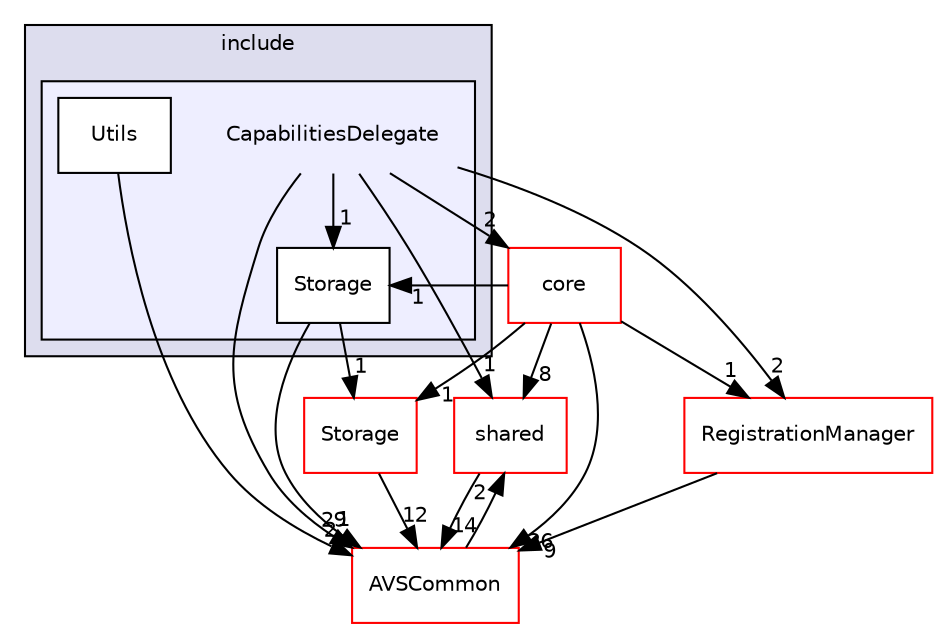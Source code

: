 digraph "/workplace/avs-device-sdk/CapabilitiesDelegate/include/CapabilitiesDelegate" {
  compound=true
  node [ fontsize="10", fontname="Helvetica"];
  edge [ labelfontsize="10", labelfontname="Helvetica"];
  subgraph clusterdir_872c8767738f6c0aba43e56d09bbdc21 {
    graph [ bgcolor="#ddddee", pencolor="black", label="include" fontname="Helvetica", fontsize="10", URL="dir_872c8767738f6c0aba43e56d09bbdc21.html"]
  subgraph clusterdir_118307bc9c346d5babffb00d17eeffb2 {
    graph [ bgcolor="#eeeeff", pencolor="black", label="" URL="dir_118307bc9c346d5babffb00d17eeffb2.html"];
    dir_118307bc9c346d5babffb00d17eeffb2 [shape=plaintext label="CapabilitiesDelegate"];
    dir_b413303609d89c8cc710544930b79b98 [shape=box label="Storage" color="black" fillcolor="white" style="filled" URL="dir_b413303609d89c8cc710544930b79b98.html"];
    dir_b9e1761fdb8ccfd6c305835ef6a9d772 [shape=box label="Utils" color="black" fillcolor="white" style="filled" URL="dir_b9e1761fdb8ccfd6c305835ef6a9d772.html"];
  }
  }
  dir_9982052f7ce695d12571567315b2fafa [shape=box label="shared" fillcolor="white" style="filled" color="red" URL="dir_9982052f7ce695d12571567315b2fafa.html"];
  dir_d29c5f5a2915d6c5388c9daae4f109c7 [shape=box label="Storage" fillcolor="white" style="filled" color="red" URL="dir_d29c5f5a2915d6c5388c9daae4f109c7.html"];
  dir_13e65effb2bde530b17b3d5eefcd0266 [shape=box label="AVSCommon" fillcolor="white" style="filled" color="red" URL="dir_13e65effb2bde530b17b3d5eefcd0266.html"];
  dir_b14333b5607b47fe7356eaa790107bd3 [shape=box label="RegistrationManager" fillcolor="white" style="filled" color="red" URL="dir_b14333b5607b47fe7356eaa790107bd3.html"];
  dir_4270bfced15e0e73154b13468c7c9ad9 [shape=box label="core" fillcolor="white" style="filled" color="red" URL="dir_4270bfced15e0e73154b13468c7c9ad9.html"];
  dir_9982052f7ce695d12571567315b2fafa->dir_13e65effb2bde530b17b3d5eefcd0266 [headlabel="14", labeldistance=1.5 headhref="dir_000549_000017.html"];
  dir_b9e1761fdb8ccfd6c305835ef6a9d772->dir_13e65effb2bde530b17b3d5eefcd0266 [headlabel="2", labeldistance=1.5 headhref="dir_000322_000017.html"];
  dir_118307bc9c346d5babffb00d17eeffb2->dir_9982052f7ce695d12571567315b2fafa [headlabel="1", labeldistance=1.5 headhref="dir_000320_000549.html"];
  dir_118307bc9c346d5babffb00d17eeffb2->dir_13e65effb2bde530b17b3d5eefcd0266 [headlabel="29", labeldistance=1.5 headhref="dir_000320_000017.html"];
  dir_118307bc9c346d5babffb00d17eeffb2->dir_b14333b5607b47fe7356eaa790107bd3 [headlabel="2", labeldistance=1.5 headhref="dir_000320_000524.html"];
  dir_118307bc9c346d5babffb00d17eeffb2->dir_4270bfced15e0e73154b13468c7c9ad9 [headlabel="2", labeldistance=1.5 headhref="dir_000320_000426.html"];
  dir_118307bc9c346d5babffb00d17eeffb2->dir_b413303609d89c8cc710544930b79b98 [headlabel="1", labeldistance=1.5 headhref="dir_000320_000321.html"];
  dir_d29c5f5a2915d6c5388c9daae4f109c7->dir_13e65effb2bde530b17b3d5eefcd0266 [headlabel="12", labeldistance=1.5 headhref="dir_000594_000017.html"];
  dir_13e65effb2bde530b17b3d5eefcd0266->dir_9982052f7ce695d12571567315b2fafa [headlabel="2", labeldistance=1.5 headhref="dir_000017_000549.html"];
  dir_b14333b5607b47fe7356eaa790107bd3->dir_13e65effb2bde530b17b3d5eefcd0266 [headlabel="9", labeldistance=1.5 headhref="dir_000524_000017.html"];
  dir_4270bfced15e0e73154b13468c7c9ad9->dir_9982052f7ce695d12571567315b2fafa [headlabel="8", labeldistance=1.5 headhref="dir_000426_000549.html"];
  dir_4270bfced15e0e73154b13468c7c9ad9->dir_d29c5f5a2915d6c5388c9daae4f109c7 [headlabel="1", labeldistance=1.5 headhref="dir_000426_000594.html"];
  dir_4270bfced15e0e73154b13468c7c9ad9->dir_13e65effb2bde530b17b3d5eefcd0266 [headlabel="26", labeldistance=1.5 headhref="dir_000426_000017.html"];
  dir_4270bfced15e0e73154b13468c7c9ad9->dir_b14333b5607b47fe7356eaa790107bd3 [headlabel="1", labeldistance=1.5 headhref="dir_000426_000524.html"];
  dir_4270bfced15e0e73154b13468c7c9ad9->dir_b413303609d89c8cc710544930b79b98 [headlabel="1", labeldistance=1.5 headhref="dir_000426_000321.html"];
  dir_b413303609d89c8cc710544930b79b98->dir_d29c5f5a2915d6c5388c9daae4f109c7 [headlabel="1", labeldistance=1.5 headhref="dir_000321_000594.html"];
  dir_b413303609d89c8cc710544930b79b98->dir_13e65effb2bde530b17b3d5eefcd0266 [headlabel="1", labeldistance=1.5 headhref="dir_000321_000017.html"];
}
